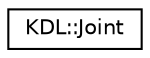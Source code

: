 digraph G
{
  edge [fontname="Helvetica",fontsize="10",labelfontname="Helvetica",labelfontsize="10"];
  node [fontname="Helvetica",fontsize="10",shape=record];
  rankdir=LR;
  Node1 [label="KDL::Joint",height=0.2,width=0.4,color="black", fillcolor="white", style="filled",URL="$de/d91/classKDL_1_1Joint.html",tooltip="This class encapsulates a simple joint, that is with one parameterized degree of freedom and with sca..."];
}

